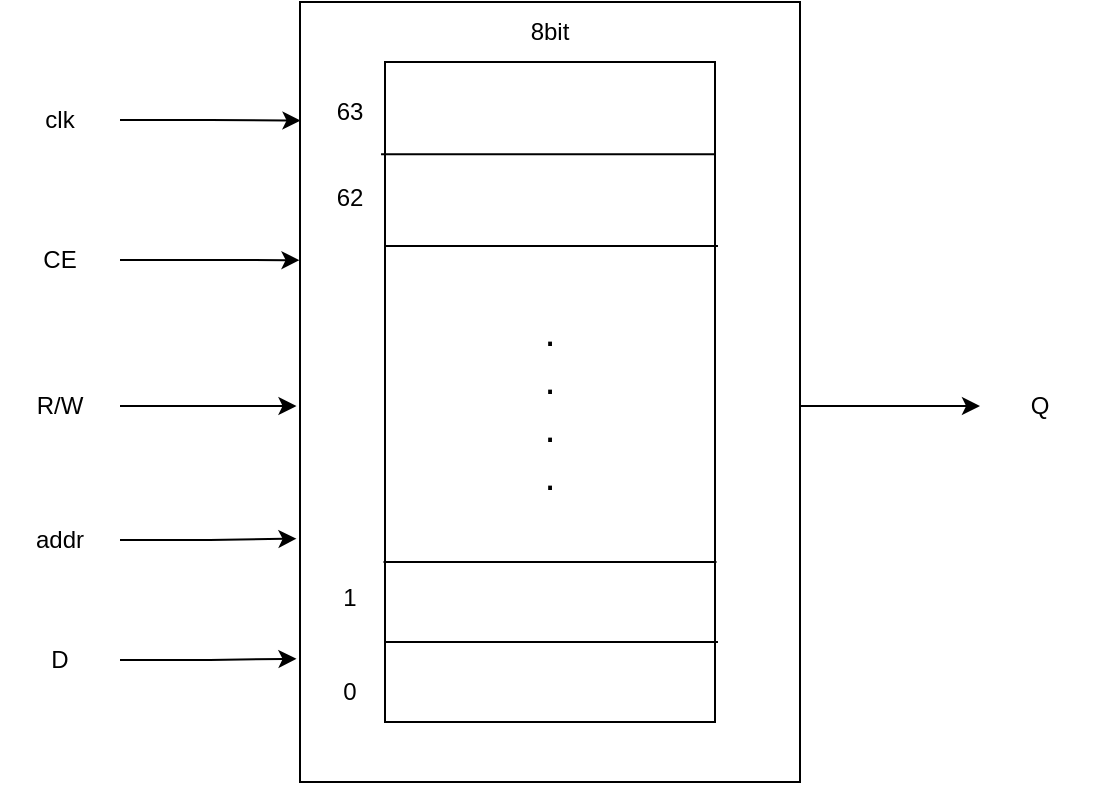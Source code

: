 <mxfile version="20.3.0" type="device"><diagram id="DLkBuNShLzG-gJ0KgFbU" name="페이지-1"><mxGraphModel dx="865" dy="541" grid="1" gridSize="10" guides="1" tooltips="1" connect="1" arrows="1" fold="1" page="1" pageScale="1" pageWidth="1169" pageHeight="827" math="0" shadow="0"><root><mxCell id="0"/><mxCell id="1" parent="0"/><mxCell id="42ia2m97BEH_b4uE85l1-1" value="" style="rounded=0;whiteSpace=wrap;html=1;" vertex="1" parent="1"><mxGeometry x="360" y="156" width="250" height="390" as="geometry"/></mxCell><mxCell id="42ia2m97BEH_b4uE85l1-2" value="" style="rounded=0;whiteSpace=wrap;html=1;" vertex="1" parent="1"><mxGeometry x="402.5" y="186" width="165" height="330" as="geometry"/></mxCell><mxCell id="42ia2m97BEH_b4uE85l1-3" value="" style="endArrow=none;html=1;rounded=0;entryX=0.997;entryY=0.179;entryDx=0;entryDy=0;entryPerimeter=0;exitX=-0.012;exitY=0.179;exitDx=0;exitDy=0;exitPerimeter=0;" edge="1" parent="1"><mxGeometry width="50" height="50" relative="1" as="geometry"><mxPoint x="400.52" y="232.07" as="sourcePoint"/><mxPoint x="567.005" y="232.07" as="targetPoint"/></mxGeometry></mxCell><mxCell id="42ia2m97BEH_b4uE85l1-4" value="" style="endArrow=none;html=1;rounded=0;entryX=0.997;entryY=0.179;entryDx=0;entryDy=0;entryPerimeter=0;exitX=-0.012;exitY=0.179;exitDx=0;exitDy=0;exitPerimeter=0;" edge="1" parent="1"><mxGeometry width="50" height="50" relative="1" as="geometry"><mxPoint x="402.5" y="278.0" as="sourcePoint"/><mxPoint x="568.985" y="278.0" as="targetPoint"/></mxGeometry></mxCell><mxCell id="42ia2m97BEH_b4uE85l1-5" value="" style="endArrow=none;html=1;rounded=0;entryX=0.997;entryY=0.179;entryDx=0;entryDy=0;entryPerimeter=0;exitX=-0.012;exitY=0.179;exitDx=0;exitDy=0;exitPerimeter=0;" edge="1" parent="1"><mxGeometry width="50" height="50" relative="1" as="geometry"><mxPoint x="402.5" y="476" as="sourcePoint"/><mxPoint x="568.985" y="476" as="targetPoint"/></mxGeometry></mxCell><mxCell id="42ia2m97BEH_b4uE85l1-6" value="" style="endArrow=none;html=1;rounded=0;entryX=0.997;entryY=0.179;entryDx=0;entryDy=0;entryPerimeter=0;exitX=-0.012;exitY=0.179;exitDx=0;exitDy=0;exitPerimeter=0;" edge="1" parent="1"><mxGeometry width="50" height="50" relative="1" as="geometry"><mxPoint x="401.76" y="436" as="sourcePoint"/><mxPoint x="568.245" y="436" as="targetPoint"/></mxGeometry></mxCell><mxCell id="42ia2m97BEH_b4uE85l1-7" value="0" style="text;html=1;strokeColor=none;fillColor=none;align=center;verticalAlign=middle;whiteSpace=wrap;rounded=0;" vertex="1" parent="1"><mxGeometry x="370" y="486" width="30" height="30" as="geometry"/></mxCell><mxCell id="42ia2m97BEH_b4uE85l1-8" value="1" style="text;html=1;strokeColor=none;fillColor=none;align=center;verticalAlign=middle;whiteSpace=wrap;rounded=0;" vertex="1" parent="1"><mxGeometry x="370" y="439" width="30" height="30" as="geometry"/></mxCell><mxCell id="42ia2m97BEH_b4uE85l1-9" value="62" style="text;html=1;strokeColor=none;fillColor=none;align=center;verticalAlign=middle;whiteSpace=wrap;rounded=0;" vertex="1" parent="1"><mxGeometry x="370" y="239" width="30" height="30" as="geometry"/></mxCell><mxCell id="42ia2m97BEH_b4uE85l1-10" value="63" style="text;html=1;strokeColor=none;fillColor=none;align=center;verticalAlign=middle;whiteSpace=wrap;rounded=0;" vertex="1" parent="1"><mxGeometry x="370" y="196" width="30" height="30" as="geometry"/></mxCell><mxCell id="42ia2m97BEH_b4uE85l1-11" value="8bit" style="text;html=1;strokeColor=none;fillColor=none;align=center;verticalAlign=middle;whiteSpace=wrap;rounded=0;" vertex="1" parent="1"><mxGeometry x="455" y="156" width="60" height="30" as="geometry"/></mxCell><mxCell id="42ia2m97BEH_b4uE85l1-17" style="edgeStyle=orthogonalEdgeStyle;rounded=0;orthogonalLoop=1;jettySize=auto;html=1;entryX=0.001;entryY=0.152;entryDx=0;entryDy=0;entryPerimeter=0;" edge="1" parent="1" source="42ia2m97BEH_b4uE85l1-12" target="42ia2m97BEH_b4uE85l1-1"><mxGeometry relative="1" as="geometry"/></mxCell><mxCell id="42ia2m97BEH_b4uE85l1-12" value="clk" style="text;html=1;strokeColor=none;fillColor=none;align=center;verticalAlign=middle;whiteSpace=wrap;rounded=0;" vertex="1" parent="1"><mxGeometry x="210" y="200" width="60" height="30" as="geometry"/></mxCell><mxCell id="42ia2m97BEH_b4uE85l1-18" style="edgeStyle=orthogonalEdgeStyle;rounded=0;orthogonalLoop=1;jettySize=auto;html=1;entryX=-0.001;entryY=0.331;entryDx=0;entryDy=0;entryPerimeter=0;" edge="1" parent="1" source="42ia2m97BEH_b4uE85l1-13" target="42ia2m97BEH_b4uE85l1-1"><mxGeometry relative="1" as="geometry"/></mxCell><mxCell id="42ia2m97BEH_b4uE85l1-13" value="CE" style="text;html=1;strokeColor=none;fillColor=none;align=center;verticalAlign=middle;whiteSpace=wrap;rounded=0;" vertex="1" parent="1"><mxGeometry x="210" y="270" width="60" height="30" as="geometry"/></mxCell><mxCell id="42ia2m97BEH_b4uE85l1-19" style="edgeStyle=orthogonalEdgeStyle;rounded=0;orthogonalLoop=1;jettySize=auto;html=1;entryX=-0.007;entryY=0.518;entryDx=0;entryDy=0;entryPerimeter=0;" edge="1" parent="1" source="42ia2m97BEH_b4uE85l1-14" target="42ia2m97BEH_b4uE85l1-1"><mxGeometry relative="1" as="geometry"/></mxCell><mxCell id="42ia2m97BEH_b4uE85l1-14" value="R/W" style="text;html=1;strokeColor=none;fillColor=none;align=center;verticalAlign=middle;whiteSpace=wrap;rounded=0;" vertex="1" parent="1"><mxGeometry x="210" y="343" width="60" height="30" as="geometry"/></mxCell><mxCell id="42ia2m97BEH_b4uE85l1-21" style="edgeStyle=orthogonalEdgeStyle;rounded=0;orthogonalLoop=1;jettySize=auto;html=1;entryX=-0.007;entryY=0.842;entryDx=0;entryDy=0;entryPerimeter=0;" edge="1" parent="1" source="42ia2m97BEH_b4uE85l1-15" target="42ia2m97BEH_b4uE85l1-1"><mxGeometry relative="1" as="geometry"/></mxCell><mxCell id="42ia2m97BEH_b4uE85l1-15" value="D" style="text;html=1;strokeColor=none;fillColor=none;align=center;verticalAlign=middle;whiteSpace=wrap;rounded=0;" vertex="1" parent="1"><mxGeometry x="210" y="470" width="60" height="30" as="geometry"/></mxCell><mxCell id="42ia2m97BEH_b4uE85l1-20" style="edgeStyle=orthogonalEdgeStyle;rounded=0;orthogonalLoop=1;jettySize=auto;html=1;entryX=-0.007;entryY=0.688;entryDx=0;entryDy=0;entryPerimeter=0;" edge="1" parent="1" source="42ia2m97BEH_b4uE85l1-16" target="42ia2m97BEH_b4uE85l1-1"><mxGeometry relative="1" as="geometry"/></mxCell><mxCell id="42ia2m97BEH_b4uE85l1-16" value="addr" style="text;html=1;strokeColor=none;fillColor=none;align=center;verticalAlign=middle;whiteSpace=wrap;rounded=0;" vertex="1" parent="1"><mxGeometry x="210" y="410" width="60" height="30" as="geometry"/></mxCell><mxCell id="42ia2m97BEH_b4uE85l1-23" style="edgeStyle=orthogonalEdgeStyle;rounded=0;orthogonalLoop=1;jettySize=auto;html=1;entryX=1.001;entryY=0.518;entryDx=0;entryDy=0;entryPerimeter=0;startArrow=classic;startFill=1;endArrow=none;endFill=0;" edge="1" parent="1" source="42ia2m97BEH_b4uE85l1-22" target="42ia2m97BEH_b4uE85l1-1"><mxGeometry relative="1" as="geometry"/></mxCell><mxCell id="42ia2m97BEH_b4uE85l1-22" value="Q" style="text;html=1;strokeColor=none;fillColor=none;align=center;verticalAlign=middle;whiteSpace=wrap;rounded=0;" vertex="1" parent="1"><mxGeometry x="700" y="343" width="60" height="30" as="geometry"/></mxCell><mxCell id="42ia2m97BEH_b4uE85l1-24" value="&lt;font style=&quot;font-size: 20px;&quot;&gt;.&lt;br&gt;.&lt;br&gt;.&lt;br&gt;.&lt;/font&gt;" style="text;html=1;strokeColor=none;fillColor=none;align=center;verticalAlign=middle;whiteSpace=wrap;rounded=0;" vertex="1" parent="1"><mxGeometry x="455" y="296" width="60" height="120" as="geometry"/></mxCell></root></mxGraphModel></diagram></mxfile>